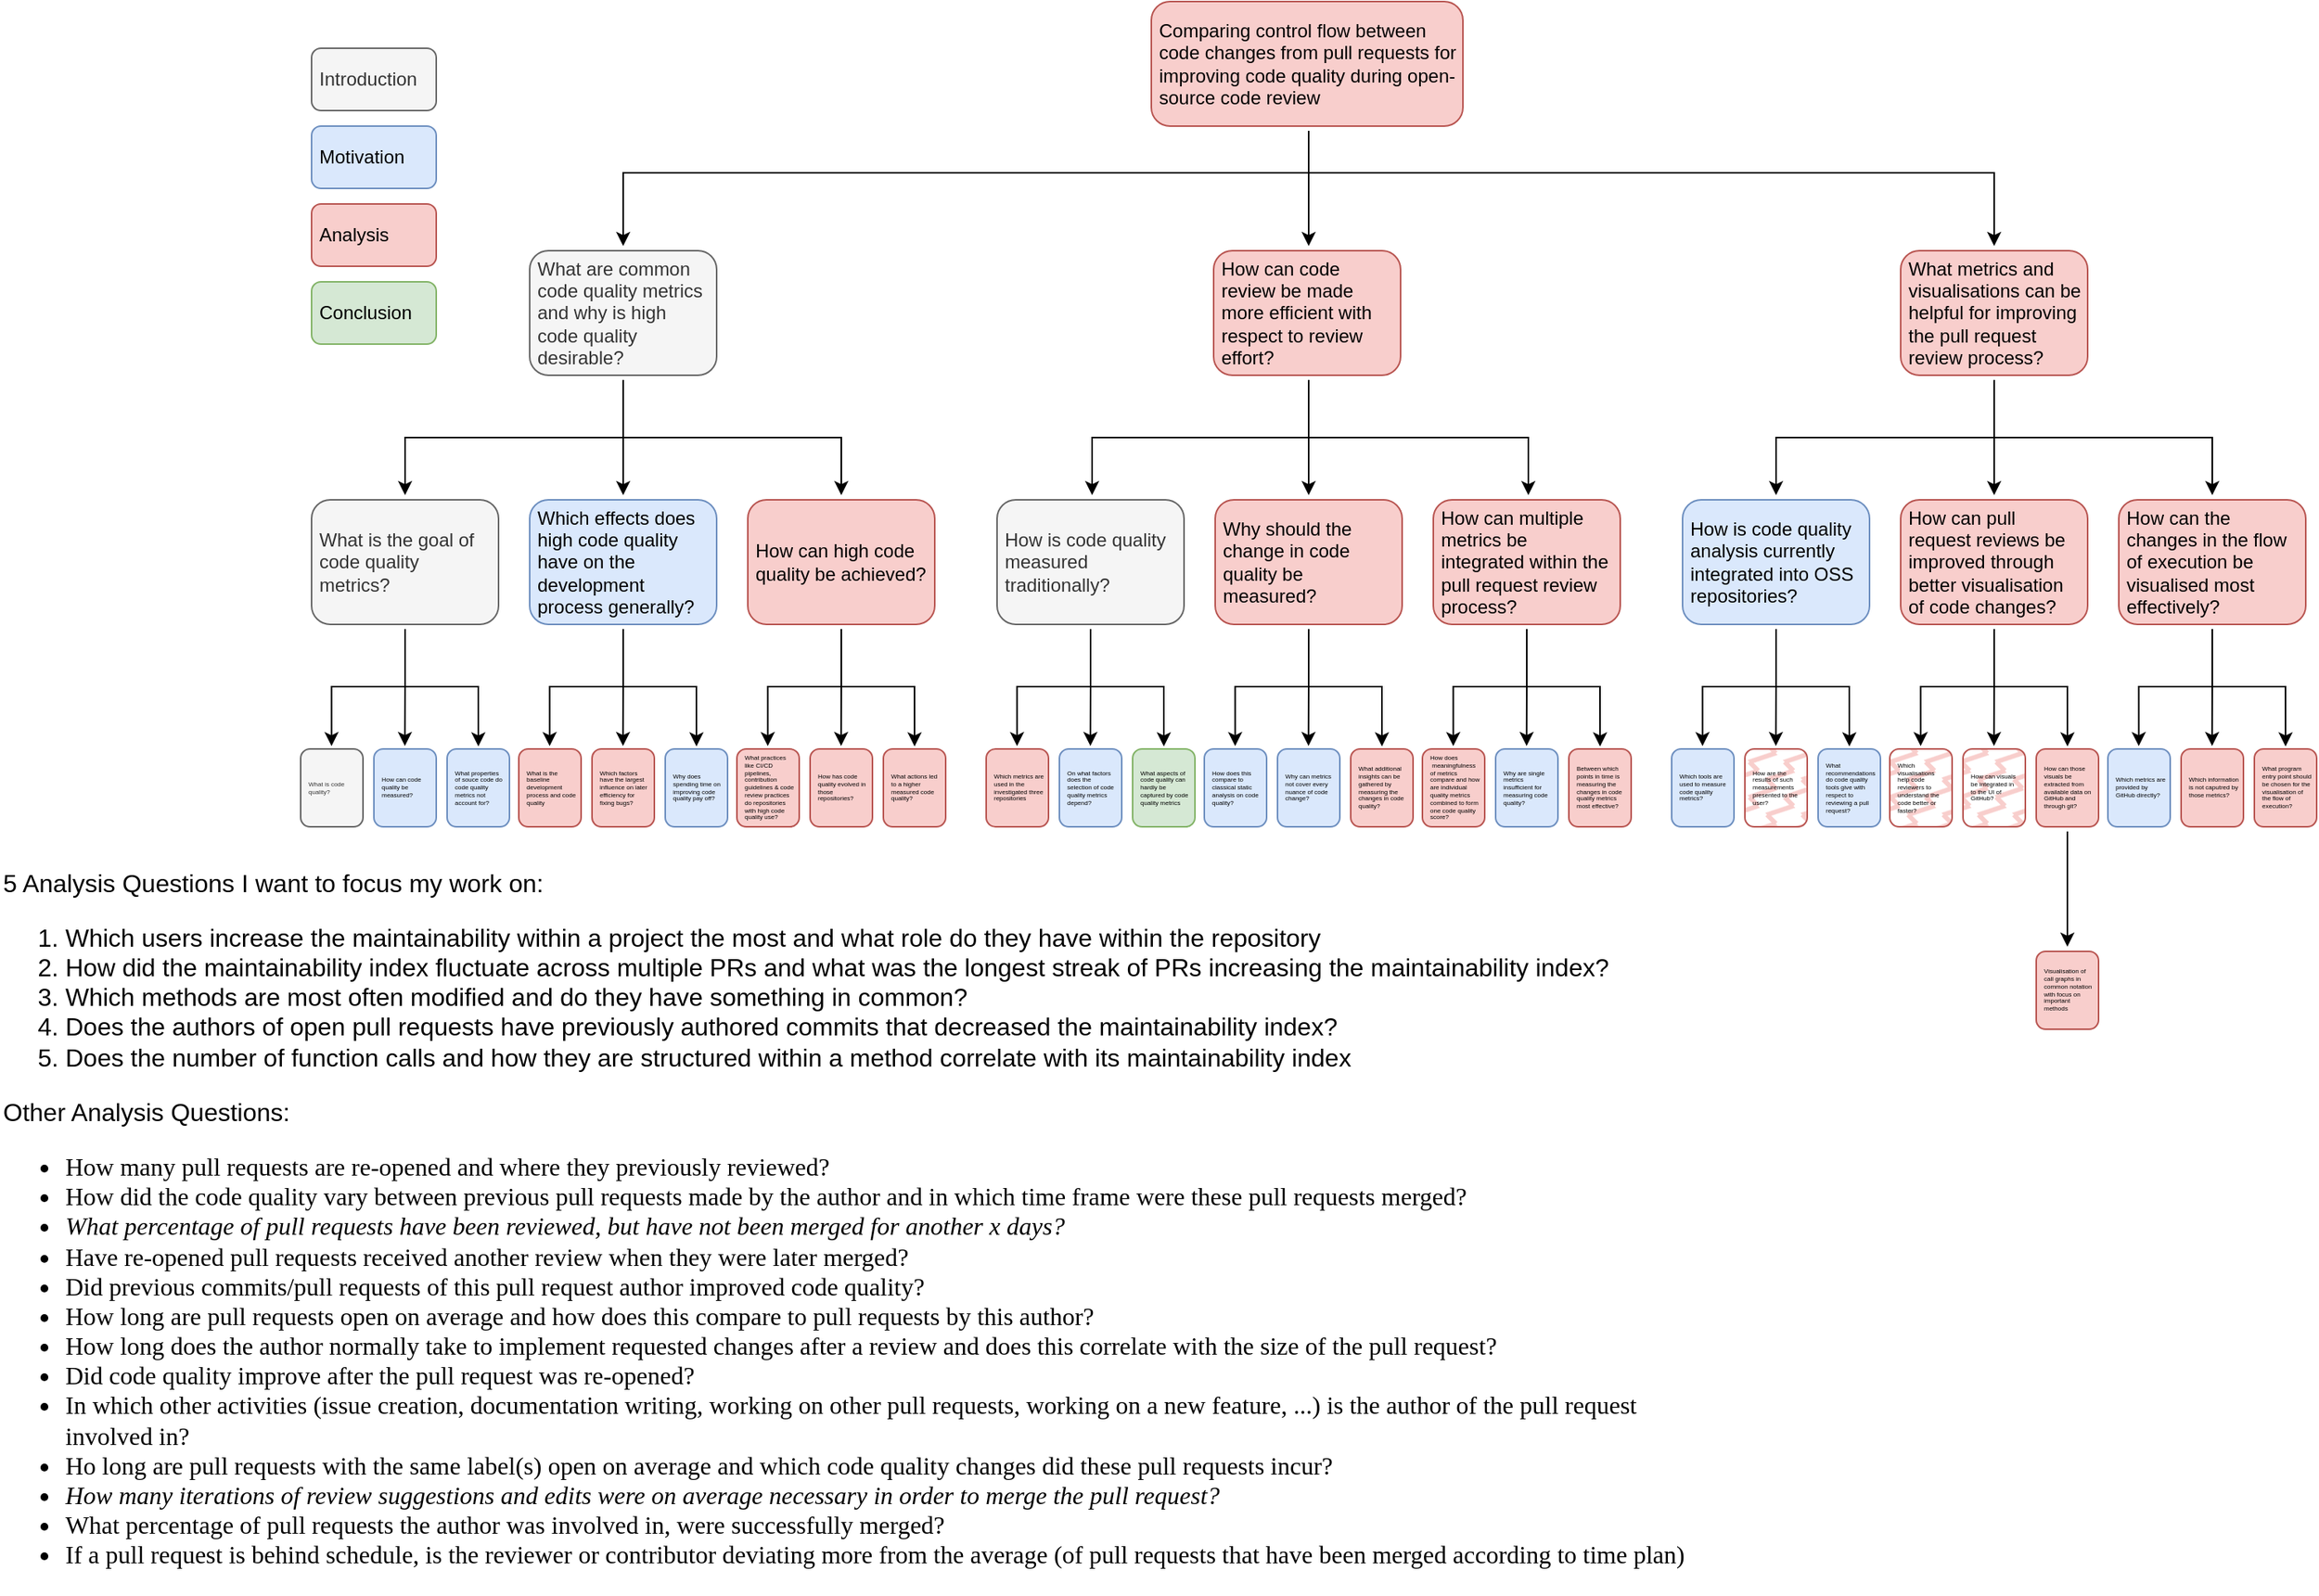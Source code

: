 <mxfile version="26.2.2">
  <diagram name="Page-1" id="97916047-d0de-89f5-080d-49f4d83e522f">
    <mxGraphModel dx="2019" dy="1164" grid="1" gridSize="10" guides="1" tooltips="1" connect="1" arrows="1" fold="1" page="1" pageScale="1.5" pageWidth="1169" pageHeight="827" background="none" math="0" shadow="0">
      <root>
        <mxCell id="0" />
        <mxCell id="1" parent="0" />
        <mxCell id="WlSLyMddTxWrjb-d0O-I-59" value="" style="edgeStyle=orthogonalEdgeStyle;rounded=0;orthogonalLoop=1;jettySize=auto;html=1;" parent="1" edge="1">
          <mxGeometry relative="1" as="geometry">
            <mxPoint x="880" y="93.0" as="sourcePoint" />
            <mxPoint x="880" y="167" as="targetPoint" />
          </mxGeometry>
        </mxCell>
        <mxCell id="WlSLyMddTxWrjb-d0O-I-114" style="edgeStyle=orthogonalEdgeStyle;rounded=0;orthogonalLoop=1;jettySize=auto;html=1;entryX=0.5;entryY=0;entryDx=0;entryDy=0;" parent="1" source="WlSLyMddTxWrjb-d0O-I-55" target="WlSLyMddTxWrjb-d0O-I-96" edge="1">
          <mxGeometry relative="1" as="geometry">
            <Array as="points">
              <mxPoint x="880" y="120" />
              <mxPoint x="1320" y="120" />
            </Array>
          </mxGeometry>
        </mxCell>
        <mxCell id="WlSLyMddTxWrjb-d0O-I-115" style="edgeStyle=orthogonalEdgeStyle;rounded=0;orthogonalLoop=1;jettySize=auto;html=1;" parent="1" target="WlSLyMddTxWrjb-d0O-I-110" edge="1">
          <mxGeometry relative="1" as="geometry">
            <mxPoint x="880" y="93" as="sourcePoint" />
            <Array as="points">
              <mxPoint x="880" y="120" />
              <mxPoint x="440" y="120" />
            </Array>
          </mxGeometry>
        </mxCell>
        <mxCell id="WlSLyMddTxWrjb-d0O-I-55" value="Comparing control flow between code changes from pull requests for improving code quality during open-source code review" style="rounded=1;whiteSpace=wrap;html=1;align=left;perimeterSpacing=3;strokeWidth=1;spacingLeft=0;spacingBottom=0;spacingTop=0;spacingRight=0;spacing=5;fillColor=#f8cecc;strokeColor=#b85450;" parent="1" vertex="1">
          <mxGeometry x="779" y="10" width="200" height="80" as="geometry" />
        </mxCell>
        <mxCell id="WlSLyMddTxWrjb-d0O-I-61" value="" style="edgeStyle=orthogonalEdgeStyle;rounded=0;orthogonalLoop=1;jettySize=auto;html=1;" parent="1" edge="1">
          <mxGeometry relative="1" as="geometry">
            <mxPoint x="880.008" y="253" as="sourcePoint" />
            <mxPoint x="741" y="327" as="targetPoint" />
            <Array as="points">
              <mxPoint x="880" y="290" />
              <mxPoint x="741" y="290" />
            </Array>
          </mxGeometry>
        </mxCell>
        <mxCell id="WlSLyMddTxWrjb-d0O-I-64" value="" style="edgeStyle=orthogonalEdgeStyle;rounded=0;orthogonalLoop=1;jettySize=auto;html=1;" parent="1" edge="1">
          <mxGeometry relative="1" as="geometry">
            <mxPoint x="880.008" y="253" as="sourcePoint" />
            <mxPoint x="1021" y="327" as="targetPoint" />
            <Array as="points">
              <mxPoint x="880" y="290" />
              <mxPoint x="1021" y="290" />
            </Array>
          </mxGeometry>
        </mxCell>
        <mxCell id="WlSLyMddTxWrjb-d0O-I-67" value="" style="edgeStyle=orthogonalEdgeStyle;rounded=0;orthogonalLoop=1;jettySize=auto;html=1;" parent="1" edge="1">
          <mxGeometry relative="1" as="geometry">
            <mxPoint x="880" y="253" as="sourcePoint" />
            <mxPoint x="880" y="327" as="targetPoint" />
          </mxGeometry>
        </mxCell>
        <mxCell id="WlSLyMddTxWrjb-d0O-I-58" value="How can code review be made more efficient with respect to review effort?" style="rounded=1;whiteSpace=wrap;html=1;align=left;perimeterSpacing=3;strokeWidth=1;spacingLeft=0;spacingBottom=0;spacingTop=0;spacingRight=0;spacing=5;fillColor=#f8cecc;strokeColor=#b85450;" parent="1" vertex="1">
          <mxGeometry x="819" y="170" width="120" height="80" as="geometry" />
        </mxCell>
        <mxCell id="WlSLyMddTxWrjb-d0O-I-60" value="How is code quality measured traditionally?" style="rounded=1;whiteSpace=wrap;html=1;align=left;perimeterSpacing=3;strokeWidth=1;spacingLeft=0;spacingBottom=0;spacingTop=0;spacingRight=0;spacing=5;fillColor=#f5f5f5;fontColor=#333333;strokeColor=#666666;" parent="1" vertex="1">
          <mxGeometry x="680" y="330" width="120" height="80" as="geometry" />
        </mxCell>
        <mxCell id="WlSLyMddTxWrjb-d0O-I-62" value="How can multiple metrics be integrated within the pull request review process?" style="rounded=1;whiteSpace=wrap;html=1;align=left;perimeterSpacing=3;strokeWidth=1;spacingLeft=0;spacingBottom=0;spacingTop=0;spacingRight=0;spacing=5;fillColor=#f8cecc;strokeColor=#b85450;" parent="1" vertex="1">
          <mxGeometry x="960" y="330" width="120" height="80" as="geometry" />
        </mxCell>
        <mxCell id="WlSLyMddTxWrjb-d0O-I-117" value="" style="edgeStyle=orthogonalEdgeStyle;rounded=0;orthogonalLoop=1;jettySize=auto;html=1;entryX=0.496;entryY=0.021;entryDx=0;entryDy=0;entryPerimeter=0;" parent="1" target="WlSLyMddTxWrjb-d0O-I-116" edge="1">
          <mxGeometry relative="1" as="geometry">
            <mxPoint x="880.008" y="413" as="sourcePoint" />
            <Array as="points">
              <mxPoint x="880" y="450" />
              <mxPoint x="833" y="450" />
            </Array>
          </mxGeometry>
        </mxCell>
        <mxCell id="WlSLyMddTxWrjb-d0O-I-118" style="edgeStyle=orthogonalEdgeStyle;rounded=0;orthogonalLoop=1;jettySize=auto;html=1;entryX=0.501;entryY=0.024;entryDx=0;entryDy=0;entryPerimeter=0;" parent="1" target="WlSLyMddTxWrjb-d0O-I-124" edge="1">
          <mxGeometry relative="1" as="geometry">
            <mxPoint x="927" y="487.0" as="targetPoint" />
            <mxPoint x="880.008" y="413" as="sourcePoint" />
            <Array as="points">
              <mxPoint x="880" y="450" />
              <mxPoint x="927" y="450" />
            </Array>
          </mxGeometry>
        </mxCell>
        <mxCell id="WlSLyMddTxWrjb-d0O-I-65" value="Why should the change in code quality be measured?&amp;nbsp;" style="rounded=1;whiteSpace=wrap;html=1;align=left;perimeterSpacing=3;strokeWidth=1;spacingLeft=0;spacingBottom=0;spacingTop=0;spacingRight=0;spacing=5;fillColor=#f8cecc;strokeColor=#b85450;" parent="1" vertex="1">
          <mxGeometry x="820" y="330" width="120" height="80" as="geometry" />
        </mxCell>
        <mxCell id="WlSLyMddTxWrjb-d0O-I-93" value="" style="edgeStyle=orthogonalEdgeStyle;rounded=0;orthogonalLoop=1;jettySize=auto;html=1;exitX=0.5;exitY=1;exitDx=0;exitDy=0;" parent="1" source="WlSLyMddTxWrjb-d0O-I-96" target="WlSLyMddTxWrjb-d0O-I-97" edge="1">
          <mxGeometry relative="1" as="geometry">
            <Array as="points">
              <mxPoint x="1320" y="290" />
              <mxPoint x="1180" y="290" />
            </Array>
          </mxGeometry>
        </mxCell>
        <mxCell id="WlSLyMddTxWrjb-d0O-I-94" value="" style="edgeStyle=orthogonalEdgeStyle;rounded=0;orthogonalLoop=1;jettySize=auto;html=1;exitX=0.5;exitY=1;exitDx=0;exitDy=0;" parent="1" source="WlSLyMddTxWrjb-d0O-I-96" target="WlSLyMddTxWrjb-d0O-I-98" edge="1">
          <mxGeometry relative="1" as="geometry">
            <Array as="points">
              <mxPoint x="1320" y="253" />
              <mxPoint x="1320" y="290" />
              <mxPoint x="1460" y="290" />
            </Array>
          </mxGeometry>
        </mxCell>
        <mxCell id="WlSLyMddTxWrjb-d0O-I-95" value="" style="edgeStyle=orthogonalEdgeStyle;rounded=0;orthogonalLoop=1;jettySize=auto;html=1;" parent="1" source="WlSLyMddTxWrjb-d0O-I-96" target="WlSLyMddTxWrjb-d0O-I-99" edge="1">
          <mxGeometry relative="1" as="geometry">
            <Array as="points">
              <mxPoint x="1320" y="270" />
              <mxPoint x="1320" y="270" />
            </Array>
          </mxGeometry>
        </mxCell>
        <mxCell id="WlSLyMddTxWrjb-d0O-I-96" value="What metrics and visualisations can be helpful for improving the pull request review process?" style="rounded=1;whiteSpace=wrap;html=1;align=left;perimeterSpacing=3;strokeWidth=1;spacingLeft=0;spacingBottom=0;spacingTop=0;spacingRight=0;spacing=5;fillColor=#f8cecc;strokeColor=#b85450;" parent="1" vertex="1">
          <mxGeometry x="1260" y="170" width="120" height="80" as="geometry" />
        </mxCell>
        <mxCell id="WlSLyMddTxWrjb-d0O-I-97" value="How is code quality analysis currently integrated into OSS repositories?" style="rounded=1;whiteSpace=wrap;html=1;align=left;perimeterSpacing=3;strokeWidth=1;spacingLeft=0;spacingBottom=0;spacingTop=0;spacingRight=0;spacing=5;fillColor=#dae8fc;strokeColor=#6c8ebf;" parent="1" vertex="1">
          <mxGeometry x="1120" y="330" width="120" height="80" as="geometry" />
        </mxCell>
        <mxCell id="WlSLyMddTxWrjb-d0O-I-98" value="How can the changes in the flow of execution be visualised most effectively?" style="rounded=1;whiteSpace=wrap;html=1;align=left;perimeterSpacing=3;strokeWidth=1;spacingLeft=0;spacingBottom=0;spacingTop=0;spacingRight=0;spacing=5;fillColor=#f8cecc;strokeColor=#b85450;" parent="1" vertex="1">
          <mxGeometry x="1400" y="330" width="120" height="80" as="geometry" />
        </mxCell>
        <mxCell id="WlSLyMddTxWrjb-d0O-I-99" value="How can pull request reviews be improved through better visualisation of code changes?" style="rounded=1;whiteSpace=wrap;html=1;align=left;perimeterSpacing=3;strokeWidth=1;spacingLeft=0;spacingBottom=0;spacingTop=0;spacingRight=0;spacing=5;fillColor=#f8cecc;strokeColor=#b85450;" parent="1" vertex="1">
          <mxGeometry x="1260" y="330" width="120" height="80" as="geometry" />
        </mxCell>
        <mxCell id="WlSLyMddTxWrjb-d0O-I-107" value="" style="edgeStyle=orthogonalEdgeStyle;rounded=0;orthogonalLoop=1;jettySize=auto;html=1;" parent="1" source="WlSLyMddTxWrjb-d0O-I-110" target="WlSLyMddTxWrjb-d0O-I-111" edge="1">
          <mxGeometry relative="1" as="geometry">
            <Array as="points">
              <mxPoint x="440" y="290" />
              <mxPoint x="300" y="290" />
            </Array>
          </mxGeometry>
        </mxCell>
        <mxCell id="WlSLyMddTxWrjb-d0O-I-108" value="" style="edgeStyle=orthogonalEdgeStyle;rounded=0;orthogonalLoop=1;jettySize=auto;html=1;" parent="1" source="WlSLyMddTxWrjb-d0O-I-110" target="WlSLyMddTxWrjb-d0O-I-112" edge="1">
          <mxGeometry relative="1" as="geometry">
            <Array as="points">
              <mxPoint x="440" y="290" />
              <mxPoint x="580" y="290" />
            </Array>
          </mxGeometry>
        </mxCell>
        <mxCell id="WlSLyMddTxWrjb-d0O-I-109" value="" style="edgeStyle=orthogonalEdgeStyle;rounded=0;orthogonalLoop=1;jettySize=auto;html=1;" parent="1" target="WlSLyMddTxWrjb-d0O-I-113" edge="1">
          <mxGeometry relative="1" as="geometry">
            <mxPoint x="440" y="253" as="sourcePoint" />
            <Array as="points">
              <mxPoint x="440" y="253" />
            </Array>
          </mxGeometry>
        </mxCell>
        <mxCell id="WlSLyMddTxWrjb-d0O-I-110" value="What are common code quality metrics and why is high code quality desirable?" style="rounded=1;whiteSpace=wrap;html=1;align=left;perimeterSpacing=3;strokeWidth=1;spacingLeft=0;spacingBottom=0;spacingTop=0;spacingRight=0;spacing=5;fillColor=#f5f5f5;fontColor=#333333;strokeColor=#666666;" parent="1" vertex="1">
          <mxGeometry x="380" y="170" width="120" height="80" as="geometry" />
        </mxCell>
        <mxCell id="WlSLyMddTxWrjb-d0O-I-111" value="What is the goal of code quality metrics?" style="rounded=1;whiteSpace=wrap;html=1;align=left;perimeterSpacing=3;strokeWidth=1;spacingLeft=0;spacingBottom=0;spacingTop=0;spacingRight=0;spacing=5;fillColor=#f5f5f5;fontColor=#333333;strokeColor=#666666;" parent="1" vertex="1">
          <mxGeometry x="240" y="330" width="120" height="80" as="geometry" />
        </mxCell>
        <mxCell id="WlSLyMddTxWrjb-d0O-I-112" value="How can high code quality be achieved?" style="rounded=1;whiteSpace=wrap;html=1;align=left;perimeterSpacing=3;strokeWidth=1;spacingLeft=0;spacingBottom=0;spacingTop=0;spacingRight=0;spacing=5;fillColor=#f8cecc;strokeColor=#b85450;" parent="1" vertex="1">
          <mxGeometry x="520" y="330" width="120" height="80" as="geometry" />
        </mxCell>
        <mxCell id="WlSLyMddTxWrjb-d0O-I-113" value="Which effects does high code quality have on the development process generally?" style="rounded=1;whiteSpace=wrap;html=1;align=left;perimeterSpacing=3;strokeWidth=1;spacingLeft=0;spacingBottom=0;spacingTop=0;spacingRight=0;spacing=5;fillColor=#dae8fc;strokeColor=#6c8ebf;" parent="1" vertex="1">
          <mxGeometry x="380" y="330" width="120" height="80" as="geometry" />
        </mxCell>
        <mxCell id="WlSLyMddTxWrjb-d0O-I-116" value="&lt;font&gt;How does this compare to classical static analysis on code quality?&lt;/font&gt;" style="rounded=1;whiteSpace=wrap;html=1;align=left;perimeterSpacing=3;strokeWidth=1;spacingLeft=0;spacingBottom=0;spacingTop=0;spacingRight=0;spacing=5;fontSize=4;fillColor=#dae8fc;strokeColor=#6c8ebf;" parent="1" vertex="1">
          <mxGeometry x="813" y="490" width="40" height="50" as="geometry" />
        </mxCell>
        <mxCell id="WlSLyMddTxWrjb-d0O-I-121" style="edgeStyle=orthogonalEdgeStyle;rounded=0;orthogonalLoop=1;jettySize=auto;html=1;entryX=0.497;entryY=0.019;entryDx=0;entryDy=0;exitX=0.5;exitY=1;exitDx=0;exitDy=0;entryPerimeter=0;" parent="1" source="WlSLyMddTxWrjb-d0O-I-65" target="WlSLyMddTxWrjb-d0O-I-123" edge="1">
          <mxGeometry relative="1" as="geometry">
            <mxPoint x="880" y="413" as="sourcePoint" />
            <mxPoint x="880" y="487.0" as="targetPoint" />
          </mxGeometry>
        </mxCell>
        <mxCell id="WlSLyMddTxWrjb-d0O-I-123" value="Why can metrics not cover every nuance of code change?" style="rounded=1;whiteSpace=wrap;html=1;align=left;perimeterSpacing=3;strokeWidth=1;spacingLeft=0;spacingBottom=0;spacingTop=0;spacingRight=0;spacing=5;fontSize=4;fillColor=#dae8fc;strokeColor=#6c8ebf;" parent="1" vertex="1">
          <mxGeometry x="860" y="490" width="40" height="50" as="geometry" />
        </mxCell>
        <mxCell id="WlSLyMddTxWrjb-d0O-I-124" value="What additional insights can be gathered by measuring the changes in code quality?" style="rounded=1;whiteSpace=wrap;html=1;align=left;perimeterSpacing=3;strokeWidth=1;spacingLeft=0;spacingBottom=0;spacingTop=0;spacingRight=0;spacing=5;fontSize=4;fillColor=#f8cecc;strokeColor=#b85450;" parent="1" vertex="1">
          <mxGeometry x="907" y="490" width="40" height="50" as="geometry" />
        </mxCell>
        <mxCell id="WlSLyMddTxWrjb-d0O-I-125" value="" style="edgeStyle=orthogonalEdgeStyle;rounded=0;orthogonalLoop=1;jettySize=auto;html=1;entryX=0.496;entryY=0.021;entryDx=0;entryDy=0;entryPerimeter=0;exitX=0.5;exitY=1;exitDx=0;exitDy=0;" parent="1" source="WlSLyMddTxWrjb-d0O-I-60" target="WlSLyMddTxWrjb-d0O-I-127" edge="1">
          <mxGeometry relative="1" as="geometry">
            <mxPoint x="740" y="413" as="sourcePoint" />
            <Array as="points">
              <mxPoint x="740" y="450" />
              <mxPoint x="693" y="450" />
            </Array>
          </mxGeometry>
        </mxCell>
        <mxCell id="WlSLyMddTxWrjb-d0O-I-126" style="edgeStyle=orthogonalEdgeStyle;rounded=0;orthogonalLoop=1;jettySize=auto;html=1;entryX=0.501;entryY=0.024;entryDx=0;entryDy=0;entryPerimeter=0;exitX=0.5;exitY=1;exitDx=0;exitDy=0;" parent="1" source="WlSLyMddTxWrjb-d0O-I-60" target="WlSLyMddTxWrjb-d0O-I-130" edge="1">
          <mxGeometry relative="1" as="geometry">
            <mxPoint x="787" y="487.0" as="targetPoint" />
            <mxPoint x="740" y="413" as="sourcePoint" />
            <Array as="points">
              <mxPoint x="740" y="450" />
              <mxPoint x="787" y="450" />
            </Array>
          </mxGeometry>
        </mxCell>
        <mxCell id="WlSLyMddTxWrjb-d0O-I-127" value="Which metrics are used in the investigated three repositories" style="rounded=1;whiteSpace=wrap;html=1;align=left;perimeterSpacing=3;strokeWidth=1;spacingLeft=0;spacingBottom=0;spacingTop=0;spacingRight=0;spacing=5;fontSize=4;fillColor=#f8cecc;strokeColor=#b85450;" parent="1" vertex="1">
          <mxGeometry x="673" y="490" width="40" height="50" as="geometry" />
        </mxCell>
        <mxCell id="WlSLyMddTxWrjb-d0O-I-128" style="edgeStyle=orthogonalEdgeStyle;rounded=0;orthogonalLoop=1;jettySize=auto;html=1;entryX=0.497;entryY=0.019;entryDx=0;entryDy=0;entryPerimeter=0;exitX=0.5;exitY=1;exitDx=0;exitDy=0;" parent="1" source="WlSLyMddTxWrjb-d0O-I-60" target="WlSLyMddTxWrjb-d0O-I-129" edge="1">
          <mxGeometry relative="1" as="geometry">
            <mxPoint x="740" y="420" as="sourcePoint" />
            <mxPoint x="740" y="487.0" as="targetPoint" />
          </mxGeometry>
        </mxCell>
        <mxCell id="WlSLyMddTxWrjb-d0O-I-129" value="On what factors does the selection of code quality metrics depend?" style="rounded=1;whiteSpace=wrap;html=1;align=left;perimeterSpacing=3;strokeWidth=1;spacingLeft=0;spacingBottom=0;spacingTop=0;spacingRight=0;spacing=5;fontSize=4;fillColor=#dae8fc;strokeColor=#6c8ebf;" parent="1" vertex="1">
          <mxGeometry x="720" y="490" width="40" height="50" as="geometry" />
        </mxCell>
        <mxCell id="WlSLyMddTxWrjb-d0O-I-130" value="What aspects of code quality can hardly be captured by code quality metrics" style="rounded=1;whiteSpace=wrap;html=1;align=left;perimeterSpacing=3;strokeWidth=1;spacingLeft=0;spacingBottom=0;spacingTop=0;spacingRight=0;spacing=5;fontSize=4;fillColor=#d5e8d4;strokeColor=#82b366;" parent="1" vertex="1">
          <mxGeometry x="767" y="490" width="40" height="50" as="geometry" />
        </mxCell>
        <mxCell id="WlSLyMddTxWrjb-d0O-I-131" value="" style="edgeStyle=orthogonalEdgeStyle;rounded=0;orthogonalLoop=1;jettySize=auto;html=1;entryX=0.496;entryY=0.021;entryDx=0;entryDy=0;entryPerimeter=0;exitX=0.5;exitY=1;exitDx=0;exitDy=0;" parent="1" source="WlSLyMddTxWrjb-d0O-I-112" target="WlSLyMddTxWrjb-d0O-I-133" edge="1">
          <mxGeometry relative="1" as="geometry">
            <mxPoint x="580" y="413" as="sourcePoint" />
            <Array as="points">
              <mxPoint x="580" y="450" />
              <mxPoint x="533" y="450" />
            </Array>
          </mxGeometry>
        </mxCell>
        <mxCell id="WlSLyMddTxWrjb-d0O-I-132" style="edgeStyle=orthogonalEdgeStyle;rounded=0;orthogonalLoop=1;jettySize=auto;html=1;entryX=0.501;entryY=0.024;entryDx=0;entryDy=0;entryPerimeter=0;exitX=0.5;exitY=1;exitDx=0;exitDy=0;" parent="1" source="WlSLyMddTxWrjb-d0O-I-112" target="WlSLyMddTxWrjb-d0O-I-136" edge="1">
          <mxGeometry relative="1" as="geometry">
            <mxPoint x="627" y="487.0" as="targetPoint" />
            <mxPoint x="580" y="413" as="sourcePoint" />
            <Array as="points">
              <mxPoint x="580" y="450" />
              <mxPoint x="627" y="450" />
            </Array>
          </mxGeometry>
        </mxCell>
        <mxCell id="WlSLyMddTxWrjb-d0O-I-133" value="What practices like CI/CD pipelines, contribution guidelines &amp;amp; code review practices do repositories with high code quality use?" style="rounded=1;whiteSpace=wrap;html=1;align=left;perimeterSpacing=3;strokeWidth=1;spacingLeft=0;spacingBottom=0;spacingTop=0;spacingRight=0;spacing=5;fontSize=4;fillColor=#f8cecc;strokeColor=#b85450;" parent="1" vertex="1">
          <mxGeometry x="513" y="490" width="40" height="50" as="geometry" />
        </mxCell>
        <mxCell id="WlSLyMddTxWrjb-d0O-I-134" style="edgeStyle=orthogonalEdgeStyle;rounded=0;orthogonalLoop=1;jettySize=auto;html=1;entryX=0.497;entryY=0.019;entryDx=0;entryDy=0;entryPerimeter=0;exitX=0.5;exitY=1;exitDx=0;exitDy=0;" parent="1" source="WlSLyMddTxWrjb-d0O-I-112" target="WlSLyMddTxWrjb-d0O-I-135" edge="1">
          <mxGeometry relative="1" as="geometry">
            <mxPoint x="580" y="413" as="sourcePoint" />
            <mxPoint x="580" y="487.0" as="targetPoint" />
          </mxGeometry>
        </mxCell>
        <mxCell id="WlSLyMddTxWrjb-d0O-I-135" value="How has code quality evolved in those repositories?" style="rounded=1;whiteSpace=wrap;html=1;align=left;perimeterSpacing=3;strokeWidth=1;spacingLeft=0;spacingBottom=0;spacingTop=0;spacingRight=0;spacing=5;fontSize=4;fillColor=#f8cecc;strokeColor=#b85450;" parent="1" vertex="1">
          <mxGeometry x="560" y="490" width="40" height="50" as="geometry" />
        </mxCell>
        <mxCell id="WlSLyMddTxWrjb-d0O-I-136" value="What actions led to a higher measured code quality?" style="rounded=1;whiteSpace=wrap;html=1;align=left;perimeterSpacing=3;strokeWidth=1;spacingLeft=0;spacingBottom=0;spacingTop=0;spacingRight=0;spacing=5;fontSize=4;fillColor=#f8cecc;strokeColor=#b85450;" parent="1" vertex="1">
          <mxGeometry x="607" y="490" width="40" height="50" as="geometry" />
        </mxCell>
        <mxCell id="WlSLyMddTxWrjb-d0O-I-137" value="" style="edgeStyle=orthogonalEdgeStyle;rounded=0;orthogonalLoop=1;jettySize=auto;html=1;entryX=0.496;entryY=0.021;entryDx=0;entryDy=0;entryPerimeter=0;exitX=0.5;exitY=1;exitDx=0;exitDy=0;" parent="1" source="WlSLyMddTxWrjb-d0O-I-62" target="WlSLyMddTxWrjb-d0O-I-139" edge="1">
          <mxGeometry relative="1" as="geometry">
            <mxPoint x="1020" y="413" as="sourcePoint" />
            <Array as="points">
              <mxPoint x="1020" y="450" />
              <mxPoint x="973" y="450" />
            </Array>
          </mxGeometry>
        </mxCell>
        <mxCell id="WlSLyMddTxWrjb-d0O-I-138" style="edgeStyle=orthogonalEdgeStyle;rounded=0;orthogonalLoop=1;jettySize=auto;html=1;entryX=0.501;entryY=0.024;entryDx=0;entryDy=0;entryPerimeter=0;exitX=0.5;exitY=1;exitDx=0;exitDy=0;" parent="1" source="WlSLyMddTxWrjb-d0O-I-62" target="WlSLyMddTxWrjb-d0O-I-142" edge="1">
          <mxGeometry relative="1" as="geometry">
            <mxPoint x="1067" y="487.0" as="targetPoint" />
            <mxPoint x="1020" y="413" as="sourcePoint" />
            <Array as="points">
              <mxPoint x="1020" y="450" />
              <mxPoint x="1067" y="450" />
            </Array>
          </mxGeometry>
        </mxCell>
        <mxCell id="WlSLyMddTxWrjb-d0O-I-139" value="How does &amp;nbsp;meaningfulness of metrics compare and how are individual quality metrics combined to form one code quality score?" style="rounded=1;whiteSpace=wrap;html=1;align=left;perimeterSpacing=3;strokeWidth=1;spacingLeft=0;spacingBottom=0;spacingTop=0;spacingRight=0;spacing=5;fontSize=4;fillColor=#f8cecc;strokeColor=#b85450;" parent="1" vertex="1">
          <mxGeometry x="953" y="490" width="40" height="50" as="geometry" />
        </mxCell>
        <mxCell id="WlSLyMddTxWrjb-d0O-I-140" style="edgeStyle=orthogonalEdgeStyle;rounded=0;orthogonalLoop=1;jettySize=auto;html=1;entryX=0.497;entryY=0.019;entryDx=0;entryDy=0;entryPerimeter=0;exitX=0.5;exitY=1;exitDx=0;exitDy=0;" parent="1" source="WlSLyMddTxWrjb-d0O-I-62" target="WlSLyMddTxWrjb-d0O-I-141" edge="1">
          <mxGeometry relative="1" as="geometry">
            <mxPoint x="1020" y="413" as="sourcePoint" />
            <mxPoint x="1020" y="487.0" as="targetPoint" />
            <Array as="points">
              <mxPoint x="1020" y="450" />
            </Array>
          </mxGeometry>
        </mxCell>
        <mxCell id="WlSLyMddTxWrjb-d0O-I-141" value="Why are single metrics insufficient for measuring code quality?" style="rounded=1;whiteSpace=wrap;html=1;align=left;perimeterSpacing=3;strokeWidth=1;spacingLeft=0;spacingBottom=0;spacingTop=0;spacingRight=0;spacing=5;fontSize=4;fillColor=#dae8fc;strokeColor=#6c8ebf;" parent="1" vertex="1">
          <mxGeometry x="1000" y="490" width="40" height="50" as="geometry" />
        </mxCell>
        <mxCell id="WlSLyMddTxWrjb-d0O-I-142" value="Between which points in time is measuring the changes in code quality metrics most effective?" style="rounded=1;whiteSpace=wrap;html=1;align=left;perimeterSpacing=3;strokeWidth=1;spacingLeft=0;spacingBottom=0;spacingTop=0;spacingRight=0;spacing=5;fontSize=4;fillColor=#f8cecc;strokeColor=#b85450;" parent="1" vertex="1">
          <mxGeometry x="1047" y="490" width="40" height="50" as="geometry" />
        </mxCell>
        <mxCell id="WlSLyMddTxWrjb-d0O-I-143" value="" style="edgeStyle=orthogonalEdgeStyle;rounded=0;orthogonalLoop=1;jettySize=auto;html=1;entryX=0.496;entryY=0.021;entryDx=0;entryDy=0;entryPerimeter=0;exitX=0.5;exitY=1;exitDx=0;exitDy=0;" parent="1" target="WlSLyMddTxWrjb-d0O-I-145" edge="1">
          <mxGeometry relative="1" as="geometry">
            <mxPoint x="1180" y="413" as="sourcePoint" />
            <Array as="points">
              <mxPoint x="1180" y="450" />
              <mxPoint x="1133" y="450" />
            </Array>
          </mxGeometry>
        </mxCell>
        <mxCell id="WlSLyMddTxWrjb-d0O-I-144" style="edgeStyle=orthogonalEdgeStyle;rounded=0;orthogonalLoop=1;jettySize=auto;html=1;entryX=0.501;entryY=0.024;entryDx=0;entryDy=0;entryPerimeter=0;exitX=0.5;exitY=1;exitDx=0;exitDy=0;" parent="1" target="WlSLyMddTxWrjb-d0O-I-148" edge="1">
          <mxGeometry relative="1" as="geometry">
            <mxPoint x="1227" y="487.0" as="targetPoint" />
            <mxPoint x="1180" y="413" as="sourcePoint" />
            <Array as="points">
              <mxPoint x="1180" y="450" />
              <mxPoint x="1227" y="450" />
            </Array>
          </mxGeometry>
        </mxCell>
        <mxCell id="WlSLyMddTxWrjb-d0O-I-145" value="Which tools are used to measure code quality metrics?" style="rounded=1;whiteSpace=wrap;html=1;align=left;perimeterSpacing=3;strokeWidth=1;spacingLeft=0;spacingBottom=0;spacingTop=0;spacingRight=0;spacing=5;fontSize=4;fillColor=#dae8fc;strokeColor=#6c8ebf;" parent="1" vertex="1">
          <mxGeometry x="1113" y="490" width="40" height="50" as="geometry" />
        </mxCell>
        <mxCell id="WlSLyMddTxWrjb-d0O-I-146" style="edgeStyle=orthogonalEdgeStyle;rounded=0;orthogonalLoop=1;jettySize=auto;html=1;entryX=0.497;entryY=0.019;entryDx=0;entryDy=0;entryPerimeter=0;exitX=0.5;exitY=1;exitDx=0;exitDy=0;" parent="1" target="WlSLyMddTxWrjb-d0O-I-147" edge="1">
          <mxGeometry relative="1" as="geometry">
            <mxPoint x="1180" y="413" as="sourcePoint" />
            <mxPoint x="1180" y="487.0" as="targetPoint" />
            <Array as="points">
              <mxPoint x="1180" y="450" />
            </Array>
          </mxGeometry>
        </mxCell>
        <mxCell id="WlSLyMddTxWrjb-d0O-I-147" value="How are the results of such measurements presented to the user?" style="rounded=1;whiteSpace=wrap;html=1;align=left;perimeterSpacing=3;strokeWidth=1;spacingLeft=0;spacingBottom=0;spacingTop=0;spacingRight=0;spacing=5;fontSize=4;fillColor=#f8cecc;strokeColor=#b85450;fillStyle=zigzag-line;" parent="1" vertex="1">
          <mxGeometry x="1160" y="490" width="40" height="50" as="geometry" />
        </mxCell>
        <mxCell id="WlSLyMddTxWrjb-d0O-I-148" value="What recommendations do code quality tools give with respect to reviewing a pull request?" style="rounded=1;whiteSpace=wrap;html=1;align=left;perimeterSpacing=3;strokeWidth=1;spacingLeft=0;spacingBottom=0;spacingTop=0;spacingRight=0;spacing=5;fontSize=4;fillColor=#dae8fc;strokeColor=#6c8ebf;" parent="1" vertex="1">
          <mxGeometry x="1207" y="490" width="40" height="50" as="geometry" />
        </mxCell>
        <mxCell id="WlSLyMddTxWrjb-d0O-I-149" value="" style="edgeStyle=orthogonalEdgeStyle;rounded=0;orthogonalLoop=1;jettySize=auto;html=1;entryX=0.496;entryY=0.021;entryDx=0;entryDy=0;entryPerimeter=0;exitX=0.5;exitY=1;exitDx=0;exitDy=0;" parent="1" target="WlSLyMddTxWrjb-d0O-I-151" edge="1">
          <mxGeometry relative="1" as="geometry">
            <mxPoint x="1320" y="413" as="sourcePoint" />
            <Array as="points">
              <mxPoint x="1320" y="450" />
              <mxPoint x="1273" y="450" />
            </Array>
          </mxGeometry>
        </mxCell>
        <mxCell id="WlSLyMddTxWrjb-d0O-I-150" style="edgeStyle=orthogonalEdgeStyle;rounded=0;orthogonalLoop=1;jettySize=auto;html=1;entryX=0.501;entryY=0.024;entryDx=0;entryDy=0;entryPerimeter=0;exitX=0.5;exitY=1;exitDx=0;exitDy=0;" parent="1" target="WlSLyMddTxWrjb-d0O-I-154" edge="1">
          <mxGeometry relative="1" as="geometry">
            <mxPoint x="1367" y="487.0" as="targetPoint" />
            <mxPoint x="1320" y="413" as="sourcePoint" />
            <Array as="points">
              <mxPoint x="1320" y="450" />
              <mxPoint x="1367" y="450" />
            </Array>
          </mxGeometry>
        </mxCell>
        <mxCell id="WlSLyMddTxWrjb-d0O-I-151" value="Which visualisations help code reviewers to understand the code better or faster&lt;span style=&quot;white-space: pre;&quot;&gt;?&lt;/span&gt;" style="rounded=1;whiteSpace=wrap;html=1;align=left;perimeterSpacing=3;strokeWidth=1;spacingLeft=0;spacingBottom=0;spacingTop=0;spacingRight=0;spacing=5;fontSize=4;fillColor=#f8cecc;strokeColor=#b85450;fillStyle=zigzag-line;" parent="1" vertex="1">
          <mxGeometry x="1253" y="490" width="40" height="50" as="geometry" />
        </mxCell>
        <mxCell id="WlSLyMddTxWrjb-d0O-I-152" style="edgeStyle=orthogonalEdgeStyle;rounded=0;orthogonalLoop=1;jettySize=auto;html=1;entryX=0.497;entryY=0.019;entryDx=0;entryDy=0;entryPerimeter=0;exitX=0.5;exitY=1;exitDx=0;exitDy=0;" parent="1" target="WlSLyMddTxWrjb-d0O-I-153" edge="1">
          <mxGeometry relative="1" as="geometry">
            <mxPoint x="1320" y="413" as="sourcePoint" />
            <mxPoint x="1320" y="487.0" as="targetPoint" />
            <Array as="points">
              <mxPoint x="1320" y="450" />
            </Array>
          </mxGeometry>
        </mxCell>
        <mxCell id="WlSLyMddTxWrjb-d0O-I-153" value="How can visuals be integrated in to the UI of GitHub&lt;span style=&quot;white-space: pre;&quot;&gt;?&lt;/span&gt;" style="rounded=1;whiteSpace=wrap;html=1;align=left;perimeterSpacing=3;strokeWidth=1;spacingLeft=0;spacingBottom=0;spacingTop=0;spacingRight=0;spacing=5;fontSize=4;fillColor=#f8cecc;strokeColor=#b85450;fillStyle=zigzag-line;" parent="1" vertex="1">
          <mxGeometry x="1300" y="490" width="40" height="50" as="geometry" />
        </mxCell>
        <mxCell id="YjBKKxuMVn2vRLSoexX5-2" value="" style="edgeStyle=orthogonalEdgeStyle;rounded=0;orthogonalLoop=1;jettySize=auto;html=1;" parent="1" source="WlSLyMddTxWrjb-d0O-I-154" target="YjBKKxuMVn2vRLSoexX5-1" edge="1">
          <mxGeometry relative="1" as="geometry" />
        </mxCell>
        <mxCell id="WlSLyMddTxWrjb-d0O-I-154" value="How can those visuals be extracted from available data on GitHub and through git?" style="rounded=1;whiteSpace=wrap;html=1;align=left;perimeterSpacing=3;strokeWidth=1;spacingLeft=0;spacingBottom=0;spacingTop=0;spacingRight=0;spacing=5;fontSize=4;fillColor=#f8cecc;strokeColor=#b85450;" parent="1" vertex="1">
          <mxGeometry x="1347" y="490" width="40" height="50" as="geometry" />
        </mxCell>
        <mxCell id="WlSLyMddTxWrjb-d0O-I-155" value="" style="edgeStyle=orthogonalEdgeStyle;rounded=0;orthogonalLoop=1;jettySize=auto;html=1;entryX=0.496;entryY=0.021;entryDx=0;entryDy=0;entryPerimeter=0;exitX=0.5;exitY=1;exitDx=0;exitDy=0;" parent="1" target="WlSLyMddTxWrjb-d0O-I-157" edge="1">
          <mxGeometry relative="1" as="geometry">
            <mxPoint x="1460" y="413" as="sourcePoint" />
            <Array as="points">
              <mxPoint x="1460" y="450" />
              <mxPoint x="1413" y="450" />
            </Array>
          </mxGeometry>
        </mxCell>
        <mxCell id="WlSLyMddTxWrjb-d0O-I-156" style="edgeStyle=orthogonalEdgeStyle;rounded=0;orthogonalLoop=1;jettySize=auto;html=1;entryX=0.501;entryY=0.024;entryDx=0;entryDy=0;entryPerimeter=0;exitX=0.5;exitY=1;exitDx=0;exitDy=0;" parent="1" target="WlSLyMddTxWrjb-d0O-I-160" edge="1">
          <mxGeometry relative="1" as="geometry">
            <mxPoint x="1507" y="487.0" as="targetPoint" />
            <mxPoint x="1460" y="413" as="sourcePoint" />
            <Array as="points">
              <mxPoint x="1460" y="450" />
              <mxPoint x="1507" y="450" />
            </Array>
          </mxGeometry>
        </mxCell>
        <mxCell id="WlSLyMddTxWrjb-d0O-I-157" value="Which metrics are provided by GitHub directly?" style="rounded=1;whiteSpace=wrap;html=1;align=left;perimeterSpacing=3;strokeWidth=1;spacingLeft=0;spacingBottom=0;spacingTop=0;spacingRight=0;spacing=5;fontSize=4;fillColor=#dae8fc;strokeColor=#6c8ebf;" parent="1" vertex="1">
          <mxGeometry x="1393" y="490" width="40" height="50" as="geometry" />
        </mxCell>
        <mxCell id="WlSLyMddTxWrjb-d0O-I-158" style="edgeStyle=orthogonalEdgeStyle;rounded=0;orthogonalLoop=1;jettySize=auto;html=1;entryX=0.497;entryY=0.019;entryDx=0;entryDy=0;entryPerimeter=0;exitX=0.5;exitY=1;exitDx=0;exitDy=0;" parent="1" target="WlSLyMddTxWrjb-d0O-I-159" edge="1">
          <mxGeometry relative="1" as="geometry">
            <mxPoint x="1460" y="413" as="sourcePoint" />
            <mxPoint x="1460" y="487.0" as="targetPoint" />
            <Array as="points">
              <mxPoint x="1460" y="450" />
            </Array>
          </mxGeometry>
        </mxCell>
        <mxCell id="WlSLyMddTxWrjb-d0O-I-159" value="Which information is not caputred by those metrics?" style="rounded=1;whiteSpace=wrap;html=1;align=left;perimeterSpacing=3;strokeWidth=1;spacingLeft=0;spacingBottom=0;spacingTop=0;spacingRight=0;spacing=5;fontSize=4;fillColor=#f8cecc;strokeColor=#b85450;" parent="1" vertex="1">
          <mxGeometry x="1440" y="490" width="40" height="50" as="geometry" />
        </mxCell>
        <mxCell id="WlSLyMddTxWrjb-d0O-I-160" value="What program entry point should be chosen for the visualisation of the flow of execution?" style="rounded=1;whiteSpace=wrap;html=1;align=left;perimeterSpacing=3;strokeWidth=1;spacingLeft=0;spacingBottom=0;spacingTop=0;spacingRight=0;spacing=5;fontSize=4;fillColor=#f8cecc;strokeColor=#b85450;" parent="1" vertex="1">
          <mxGeometry x="1487" y="490" width="40" height="50" as="geometry" />
        </mxCell>
        <mxCell id="WlSLyMddTxWrjb-d0O-I-161" value="" style="edgeStyle=orthogonalEdgeStyle;rounded=0;orthogonalLoop=1;jettySize=auto;html=1;entryX=0.496;entryY=0.021;entryDx=0;entryDy=0;entryPerimeter=0;exitX=0.5;exitY=1;exitDx=0;exitDy=0;" parent="1" target="WlSLyMddTxWrjb-d0O-I-163" edge="1">
          <mxGeometry relative="1" as="geometry">
            <mxPoint x="440" y="413" as="sourcePoint" />
            <Array as="points">
              <mxPoint x="440" y="450" />
              <mxPoint x="393" y="450" />
            </Array>
          </mxGeometry>
        </mxCell>
        <mxCell id="WlSLyMddTxWrjb-d0O-I-162" style="edgeStyle=orthogonalEdgeStyle;rounded=0;orthogonalLoop=1;jettySize=auto;html=1;entryX=0.501;entryY=0.024;entryDx=0;entryDy=0;entryPerimeter=0;exitX=0.5;exitY=1;exitDx=0;exitDy=0;" parent="1" target="WlSLyMddTxWrjb-d0O-I-166" edge="1">
          <mxGeometry relative="1" as="geometry">
            <mxPoint x="487" y="487.0" as="targetPoint" />
            <mxPoint x="440" y="413" as="sourcePoint" />
            <Array as="points">
              <mxPoint x="440" y="450" />
              <mxPoint x="487" y="450" />
            </Array>
          </mxGeometry>
        </mxCell>
        <mxCell id="WlSLyMddTxWrjb-d0O-I-163" value="What is the baseline development process and code quality" style="rounded=1;whiteSpace=wrap;html=1;align=left;perimeterSpacing=3;strokeWidth=1;spacingLeft=0;spacingBottom=0;spacingTop=0;spacingRight=0;spacing=5;fontSize=4;fillColor=#f8cecc;strokeColor=#b85450;" parent="1" vertex="1">
          <mxGeometry x="373" y="490" width="40" height="50" as="geometry" />
        </mxCell>
        <mxCell id="WlSLyMddTxWrjb-d0O-I-164" style="edgeStyle=orthogonalEdgeStyle;rounded=0;orthogonalLoop=1;jettySize=auto;html=1;entryX=0.497;entryY=0.019;entryDx=0;entryDy=0;entryPerimeter=0;exitX=0.5;exitY=1;exitDx=0;exitDy=0;" parent="1" target="WlSLyMddTxWrjb-d0O-I-165" edge="1">
          <mxGeometry relative="1" as="geometry">
            <mxPoint x="440" y="413" as="sourcePoint" />
            <mxPoint x="440" y="487.0" as="targetPoint" />
            <Array as="points">
              <mxPoint x="440" y="450" />
            </Array>
          </mxGeometry>
        </mxCell>
        <mxCell id="WlSLyMddTxWrjb-d0O-I-165" value="Which factors have the largest influence on later efficiency for fixing bugs?" style="rounded=1;whiteSpace=wrap;html=1;align=left;perimeterSpacing=3;strokeWidth=1;spacingLeft=0;spacingBottom=0;spacingTop=0;spacingRight=0;spacing=5;fontSize=4;fillColor=#f8cecc;strokeColor=#b85450;" parent="1" vertex="1">
          <mxGeometry x="420" y="490" width="40" height="50" as="geometry" />
        </mxCell>
        <mxCell id="WlSLyMddTxWrjb-d0O-I-166" value="Why does spending time on improving code quality pay off?" style="rounded=1;whiteSpace=wrap;html=1;align=left;perimeterSpacing=3;strokeWidth=1;spacingLeft=0;spacingBottom=0;spacingTop=0;spacingRight=0;spacing=5;fontSize=4;fillColor=#dae8fc;strokeColor=#6c8ebf;" parent="1" vertex="1">
          <mxGeometry x="467" y="490" width="40" height="50" as="geometry" />
        </mxCell>
        <mxCell id="WlSLyMddTxWrjb-d0O-I-167" value="" style="edgeStyle=orthogonalEdgeStyle;rounded=0;orthogonalLoop=1;jettySize=auto;html=1;entryX=0.496;entryY=0.021;entryDx=0;entryDy=0;entryPerimeter=0;exitX=0.5;exitY=1;exitDx=0;exitDy=0;" parent="1" target="WlSLyMddTxWrjb-d0O-I-169" edge="1">
          <mxGeometry relative="1" as="geometry">
            <mxPoint x="300" y="413" as="sourcePoint" />
            <Array as="points">
              <mxPoint x="300" y="450" />
              <mxPoint x="253" y="450" />
            </Array>
          </mxGeometry>
        </mxCell>
        <mxCell id="WlSLyMddTxWrjb-d0O-I-168" style="edgeStyle=orthogonalEdgeStyle;rounded=0;orthogonalLoop=1;jettySize=auto;html=1;entryX=0.501;entryY=0.024;entryDx=0;entryDy=0;entryPerimeter=0;exitX=0.5;exitY=1;exitDx=0;exitDy=0;" parent="1" target="WlSLyMddTxWrjb-d0O-I-172" edge="1">
          <mxGeometry relative="1" as="geometry">
            <mxPoint x="347" y="487.0" as="targetPoint" />
            <mxPoint x="300" y="413" as="sourcePoint" />
            <Array as="points">
              <mxPoint x="300" y="450" />
              <mxPoint x="347" y="450" />
            </Array>
          </mxGeometry>
        </mxCell>
        <mxCell id="WlSLyMddTxWrjb-d0O-I-169" value="What is code quality?" style="rounded=1;whiteSpace=wrap;html=1;align=left;perimeterSpacing=3;strokeWidth=1;spacingLeft=0;spacingBottom=0;spacingTop=0;spacingRight=0;spacing=5;fontSize=4;fillColor=#f5f5f5;fontColor=#333333;strokeColor=#666666;" parent="1" vertex="1">
          <mxGeometry x="233" y="490" width="40" height="50" as="geometry" />
        </mxCell>
        <mxCell id="WlSLyMddTxWrjb-d0O-I-170" style="edgeStyle=orthogonalEdgeStyle;rounded=0;orthogonalLoop=1;jettySize=auto;html=1;entryX=0.497;entryY=0.019;entryDx=0;entryDy=0;entryPerimeter=0;exitX=0.5;exitY=1;exitDx=0;exitDy=0;" parent="1" target="WlSLyMddTxWrjb-d0O-I-171" edge="1">
          <mxGeometry relative="1" as="geometry">
            <mxPoint x="300" y="413" as="sourcePoint" />
            <mxPoint x="300" y="487.0" as="targetPoint" />
            <Array as="points">
              <mxPoint x="300" y="450" />
            </Array>
          </mxGeometry>
        </mxCell>
        <mxCell id="WlSLyMddTxWrjb-d0O-I-171" value="How can code quality be measured?" style="rounded=1;whiteSpace=wrap;html=1;align=left;perimeterSpacing=3;strokeWidth=1;spacingLeft=0;spacingBottom=0;spacingTop=0;spacingRight=0;spacing=5;fontSize=4;fillColor=#dae8fc;strokeColor=#6c8ebf;" parent="1" vertex="1">
          <mxGeometry x="280" y="490" width="40" height="50" as="geometry" />
        </mxCell>
        <mxCell id="WlSLyMddTxWrjb-d0O-I-172" value="What properties of souce code do code quality metrics not account for?" style="rounded=1;whiteSpace=wrap;html=1;align=left;perimeterSpacing=3;strokeWidth=1;spacingLeft=0;spacingBottom=0;spacingTop=0;spacingRight=0;spacing=5;fontSize=4;fillColor=#dae8fc;strokeColor=#6c8ebf;" parent="1" vertex="1">
          <mxGeometry x="327" y="490" width="40" height="50" as="geometry" />
        </mxCell>
        <mxCell id="M1kuKOY4G_Xc1Gv_RkIK-1" value="Introduction" style="rounded=1;whiteSpace=wrap;html=1;align=left;perimeterSpacing=3;strokeWidth=1;spacingLeft=0;spacingBottom=0;spacingTop=0;spacingRight=0;spacing=5;fillColor=#f5f5f5;fontColor=#333333;strokeColor=#666666;" parent="1" vertex="1">
          <mxGeometry x="240" y="40" width="80" height="40" as="geometry" />
        </mxCell>
        <mxCell id="M1kuKOY4G_Xc1Gv_RkIK-2" value="Motivation" style="rounded=1;whiteSpace=wrap;html=1;align=left;perimeterSpacing=3;strokeWidth=1;spacingLeft=0;spacingBottom=0;spacingTop=0;spacingRight=0;spacing=5;fillColor=#dae8fc;strokeColor=#6c8ebf;" parent="1" vertex="1">
          <mxGeometry x="240" y="90" width="80" height="40" as="geometry" />
        </mxCell>
        <mxCell id="M1kuKOY4G_Xc1Gv_RkIK-3" value="Analysis" style="rounded=1;whiteSpace=wrap;html=1;align=left;perimeterSpacing=3;strokeWidth=1;spacingLeft=0;spacingBottom=0;spacingTop=0;spacingRight=0;spacing=5;fillColor=#f8cecc;strokeColor=#b85450;" parent="1" vertex="1">
          <mxGeometry x="240" y="140" width="80" height="40" as="geometry" />
        </mxCell>
        <mxCell id="M1kuKOY4G_Xc1Gv_RkIK-4" value="Conclusion" style="rounded=1;whiteSpace=wrap;html=1;align=left;perimeterSpacing=3;strokeWidth=1;spacingLeft=0;spacingBottom=0;spacingTop=0;spacingRight=0;spacing=5;fillColor=#d5e8d4;strokeColor=#82b366;" parent="1" vertex="1">
          <mxGeometry x="240" y="190" width="80" height="40" as="geometry" />
        </mxCell>
        <mxCell id="YjBKKxuMVn2vRLSoexX5-1" value="Visualisation of call graphs in common notation with focus on important methods" style="rounded=1;whiteSpace=wrap;html=1;align=left;perimeterSpacing=3;strokeWidth=1;spacingLeft=0;spacingBottom=0;spacingTop=0;spacingRight=0;spacing=5;fontSize=4;fillColor=#f8cecc;strokeColor=#b85450;" parent="1" vertex="1">
          <mxGeometry x="1347" y="620" width="40" height="50" as="geometry" />
        </mxCell>
        <mxCell id="O7wvqdBJFY7ea4cEy2gs-1" value="&lt;div&gt;&lt;br&gt;&lt;/div&gt;5 Analysis Questions I want to focus my work on:&lt;br&gt;&lt;ol&gt;&lt;li&gt;Which users increase the maintainability within a project the most and what role do they have within the repository&lt;/li&gt;&lt;li&gt;How did the maintainability index fluctuate across multiple PRs and what was the longest streak of PRs increasing the maintainability index?&lt;/li&gt;&lt;li&gt;Which methods are most often modified and do they have something in common?&lt;/li&gt;&lt;li&gt;Does the authors of open pull requests have previously authored commits that decreased the maintainability index?&lt;/li&gt;&lt;li&gt;Does the number of function calls and how they are structured within a method correlate with its maintainability index&lt;/li&gt;&lt;/ol&gt;&lt;div&gt;Other Analysis Questions:&lt;/div&gt;&lt;div&gt;&lt;ul&gt;&lt;li&gt;&lt;span style=&quot;font-family: -webkit-standard; font-size: medium; white-space: normal;&quot;&gt;How many pull requests are re-opened and where they previously reviewed?&lt;/span&gt;&lt;br&gt;&lt;/li&gt;&lt;li&gt;&lt;span style=&quot;font-family: -webkit-standard; font-size: medium; white-space: normal;&quot;&gt;How did the code quality vary between previous pull requests made by the author and in which time frame were these pull requests merged?&lt;br&gt;&lt;/span&gt;&lt;/li&gt;&lt;li&gt;&lt;span style=&quot;font-family: -webkit-standard; font-size: medium; white-space: normal;&quot;&gt;&lt;i&gt;What percentage of pull requests have been reviewed, but have not been merged for another x days?&lt;/i&gt;&lt;/span&gt;&lt;/li&gt;&lt;li&gt;&lt;span style=&quot;font-family: -webkit-standard; font-size: medium; white-space: normal;&quot;&gt;Have re-opened pull requests received another review when they were later merged?&lt;/span&gt;&lt;/li&gt;&lt;li&gt;&lt;span style=&quot;font-family: -webkit-standard; font-size: medium; white-space: normal;&quot;&gt;Did previous commits/pull requests of this pull request author improved code quality?&lt;/span&gt;&lt;/li&gt;&lt;li&gt;&lt;span style=&quot;font-family: -webkit-standard; font-size: medium; white-space: normal;&quot;&gt;How long are pull requests open on average and how does this compare to pull requests by this author?&lt;/span&gt;&lt;/li&gt;&lt;li&gt;&lt;span style=&quot;font-family: -webkit-standard; font-size: medium; white-space: normal;&quot;&gt;How long does the author normally take to implement requested changes after a review and does this correlate with the size of the pull request?&lt;/span&gt;&lt;/li&gt;&lt;li&gt;&lt;span style=&quot;font-family: -webkit-standard; font-size: medium; white-space: normal;&quot;&gt;Did code quality improve after the pull request was re-opened?&lt;/span&gt;&lt;/li&gt;&lt;li&gt;&lt;span style=&quot;font-family: -webkit-standard; font-size: medium; white-space: normal;&quot;&gt;In which other activities (issue creation, documentation writing, working on other pull requests, working on a new feature, ...) is the author of the pull request involved in?&lt;/span&gt;&lt;/li&gt;&lt;li&gt;&lt;span style=&quot;font-family: -webkit-standard; font-size: medium; white-space: normal;&quot;&gt;Ho long are pull requests with the same label(s) open on average and which code quality changes did these pull requests incur?&lt;/span&gt;&lt;/li&gt;&lt;li&gt;&lt;span style=&quot;font-family: -webkit-standard; font-size: medium; white-space: normal;&quot;&gt;&lt;i&gt;How many iterations of review suggestions and edits were on average necessary in order to merge the pull request?&lt;/i&gt;&lt;/span&gt;&lt;/li&gt;&lt;li&gt;&lt;font size=&quot;3&quot; face=&quot;-webkit-standard&quot;&gt;&lt;span style=&quot;text-wrap-mode: wrap;&quot;&gt;What percentage of pull requests the author was involved in, were successfully merged?&lt;/span&gt;&lt;/font&gt;&lt;/li&gt;&lt;li&gt;&lt;font size=&quot;3&quot; face=&quot;-webkit-standard&quot;&gt;&lt;span style=&quot;text-wrap-mode: wrap;&quot;&gt;If a pull request is behind schedule, is the reviewer or contributor deviating more from the average (of pull requests that have been merged according to time plan)&lt;/span&gt;&lt;/font&gt;&lt;/li&gt;&lt;/ul&gt;&lt;/div&gt;" style="text;html=1;align=left;verticalAlign=middle;resizable=0;points=[];autosize=1;strokeColor=none;fillColor=none;fontSize=16;labelPosition=center;verticalLabelPosition=middle;" parent="1" vertex="1">
          <mxGeometry x="40" y="550" width="1160" height="480" as="geometry" />
        </mxCell>
      </root>
    </mxGraphModel>
  </diagram>
</mxfile>
